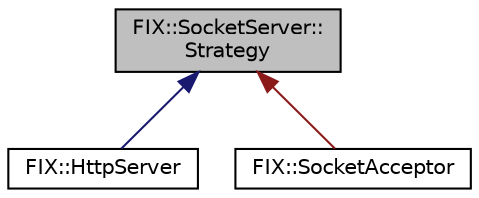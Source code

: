 digraph "FIX::SocketServer::Strategy"
{
  edge [fontname="Helvetica",fontsize="10",labelfontname="Helvetica",labelfontsize="10"];
  node [fontname="Helvetica",fontsize="10",shape=record];
  Node0 [label="FIX::SocketServer::\lStrategy",height=0.2,width=0.4,color="black", fillcolor="grey75", style="filled", fontcolor="black"];
  Node0 -> Node1 [dir="back",color="midnightblue",fontsize="10",style="solid",fontname="Helvetica"];
  Node1 [label="FIX::HttpServer",height=0.2,width=0.4,color="black", fillcolor="white", style="filled",URL="$class_f_i_x_1_1_http_server.html",tooltip="Basic HTTP Server. "];
  Node0 -> Node2 [dir="back",color="firebrick4",fontsize="10",style="solid",fontname="Helvetica"];
  Node2 [label="FIX::SocketAcceptor",height=0.2,width=0.4,color="black", fillcolor="white", style="filled",URL="$class_f_i_x_1_1_socket_acceptor.html",tooltip="Socket implementation of Acceptor. "];
}
